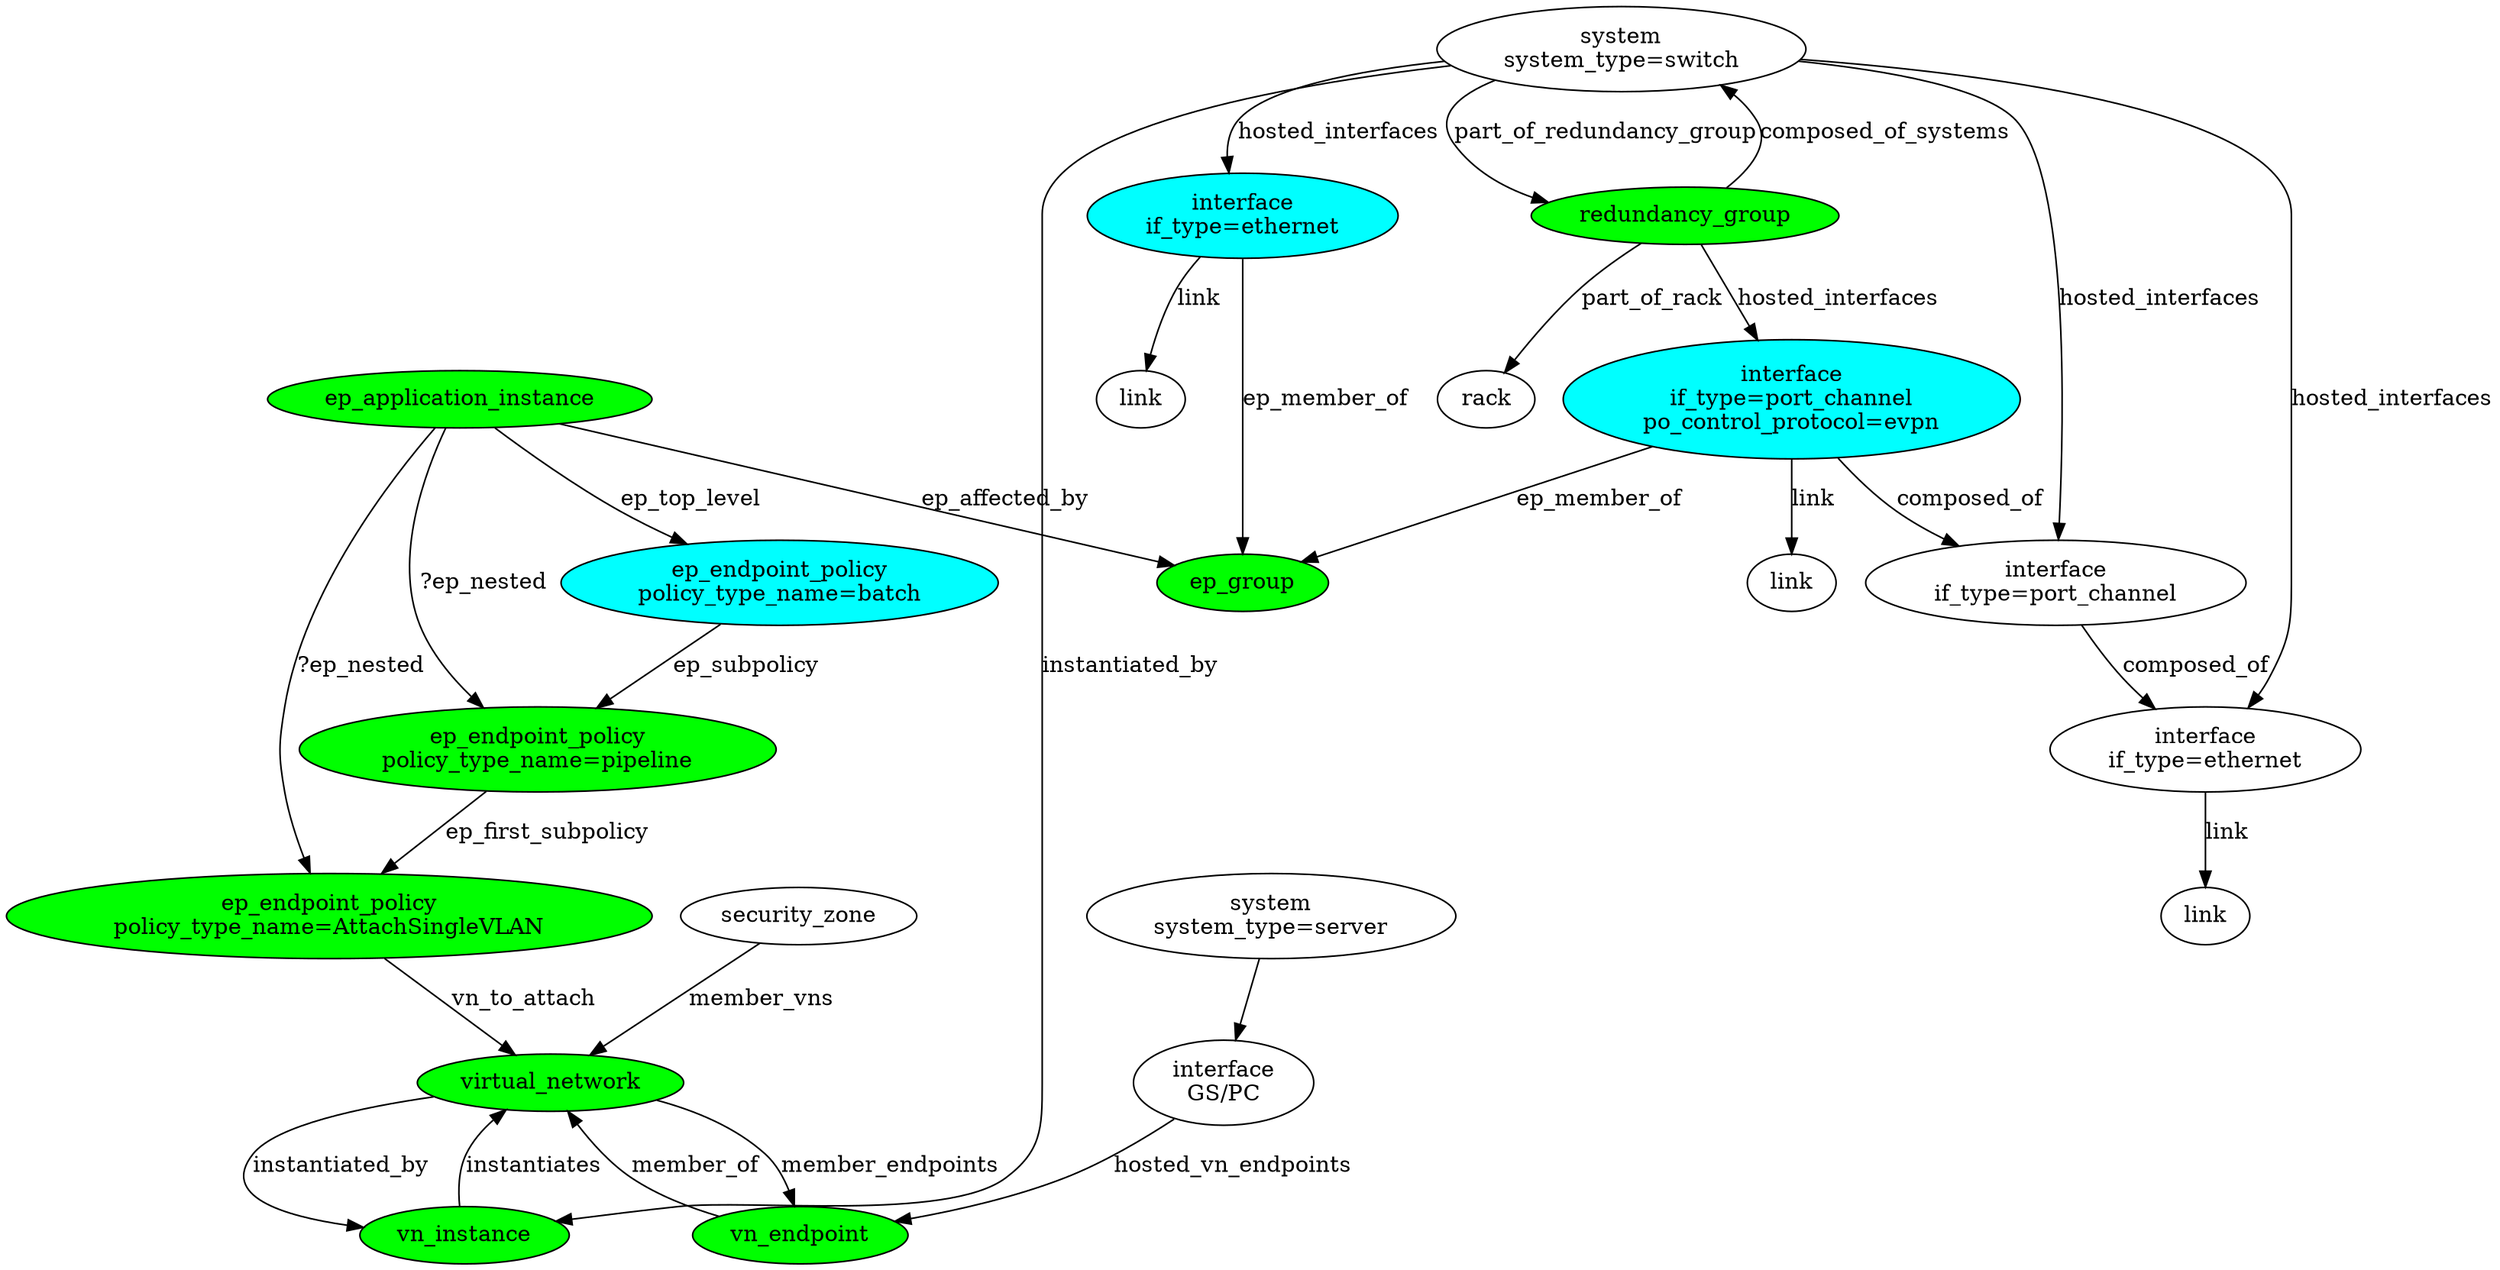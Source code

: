 digraph {
    EPI [label="ep_application_instance", fillcolor="#00ff00", style="filled"]
    EEPB [label=<ep_endpoint_policy<br/>policy_type_name=batch>, fillcolor="#00ffff", style="filled" ]
    EEPP [label=<ep_endpoint_policy<br/>policy_type_name=pipeline>, fillcolor="#00ff00", style="filled" ]
    EEPS [label=<ep_endpoint_policy<br/>policy_type_name=AttachSingleVLAN>, fillcolor="#00ff00", style="filled" ]
    EG [label="ep_group", fillcolor="#00ff00", style="filled"]
    VN [label="virtual_network", fillcolor="#00ff00", style="filled"]
    VE [label="vn_endpoint", fillcolor="#00ff00", style="filled"]
    VI [label="vn_instance", fillcolor="#00ff00", style="filled"]
    SZ [label="security_zone"]
    IF_GS_PC [label=<interface<br/>GS/PC>]
    IF_eth [label=<interface<br/>if_type=ethernet>, fillcolor="#00ffff", style="filled"]
    IF_member [label=<interface<br/>if_type=ethernet>]
    IF_ae [label=<interface<br/>if_type=port_channel>]
    IF_evpn [label=<interface<br/>if_type=port_channel<br/>po_control_protocol=evpn>, fillcolor="#00ffff", style="filled"]
    SS [label=<system<br/>system_type=server>]
    Switch [label=<system<br/>system_type=switch>]
    LINK_evpn [label="link"]
    LINK_ethernet [label="link"]
    LINK_member [label="link"]
    RG [label="redundancy_group", fillcolor="#00ff00", style="filled"]
    RACK [label="rack"]

    EEPB -> EEPP [label="ep_subpolicy"]
    EPI -> EEPB [label="ep_top_level" ]
    EPI -> EG [label="ep_affected_by"]
    EPI -> EEPP [label="?ep_nested"]
    EPI -> EEPS [label="?ep_nested"]
    EEPP -> EEPS [label="ep_first_subpolicy"]
    EEPS -> VN [label="vn_to_attach"]
    VN -> VE [label="member_endpoints"]
    VN -> VI [label="instantiated_by"]
    SZ -> VN [label="member_vns"]
    VE -> VN [label="member_of"]
    IF_GS_PC -> VE [label="hosted_vn_endpoints"]
    SS -> IF_GS_PC
    VI -> VN [label="instantiates"]
    Switch -> VI [label="instantiated_by"]
    IF_eth -> EG [label="ep_member_of"]
    IF_evpn -> EG [label="ep_member_of"]
    IF_evpn -> IF_ae [label="composed_of"]
    IF_ae -> IF_member [label="composed_of"]
    IF_member -> LINK_member [label="link"]
    IF_eth -> LINK_ethernet [label="link"]
    IF_evpn -> LINK_evpn [label="link"]
    Switch -> IF_eth [label="hosted_interfaces"]
    Switch -> RG [label="part_of_redundancy_group"]
    Switch -> IF_ae [label="hosted_interfaces"]
    Switch -> IF_member [label="hosted_interfaces"]
    RG -> IF_evpn [label="hosted_interfaces"]
    RG ->Switch [label="composed_of_systems"]
    RG -> RACK [label="part_of_rack"]
}
